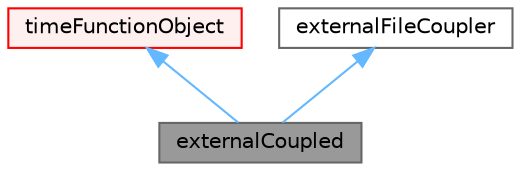 digraph "externalCoupled"
{
 // LATEX_PDF_SIZE
  bgcolor="transparent";
  edge [fontname=Helvetica,fontsize=10,labelfontname=Helvetica,labelfontsize=10];
  node [fontname=Helvetica,fontsize=10,shape=box,height=0.2,width=0.4];
  Node1 [id="Node000001",label="externalCoupled",height=0.2,width=0.4,color="gray40", fillcolor="grey60", style="filled", fontcolor="black",tooltip="Provides a simple file-based communication interface for explicit coupling with an external applicati..."];
  Node2 -> Node1 [id="edge1_Node000001_Node000002",dir="back",color="steelblue1",style="solid",tooltip=" "];
  Node2 [id="Node000002",label="timeFunctionObject",height=0.2,width=0.4,color="red", fillcolor="#FFF0F0", style="filled",URL="$classFoam_1_1functionObjects_1_1timeFunctionObject.html",tooltip="Virtual base class for function objects with a reference to Time."];
  Node4 -> Node1 [id="edge2_Node000001_Node000004",dir="back",color="steelblue1",style="solid",tooltip=" "];
  Node4 [id="Node000004",label="externalFileCoupler",height=0.2,width=0.4,color="gray40", fillcolor="white", style="filled",URL="$classFoam_1_1externalFileCoupler.html",tooltip="Encapsulates the logic for coordinating between OpenFOAM and an external application."];
}
